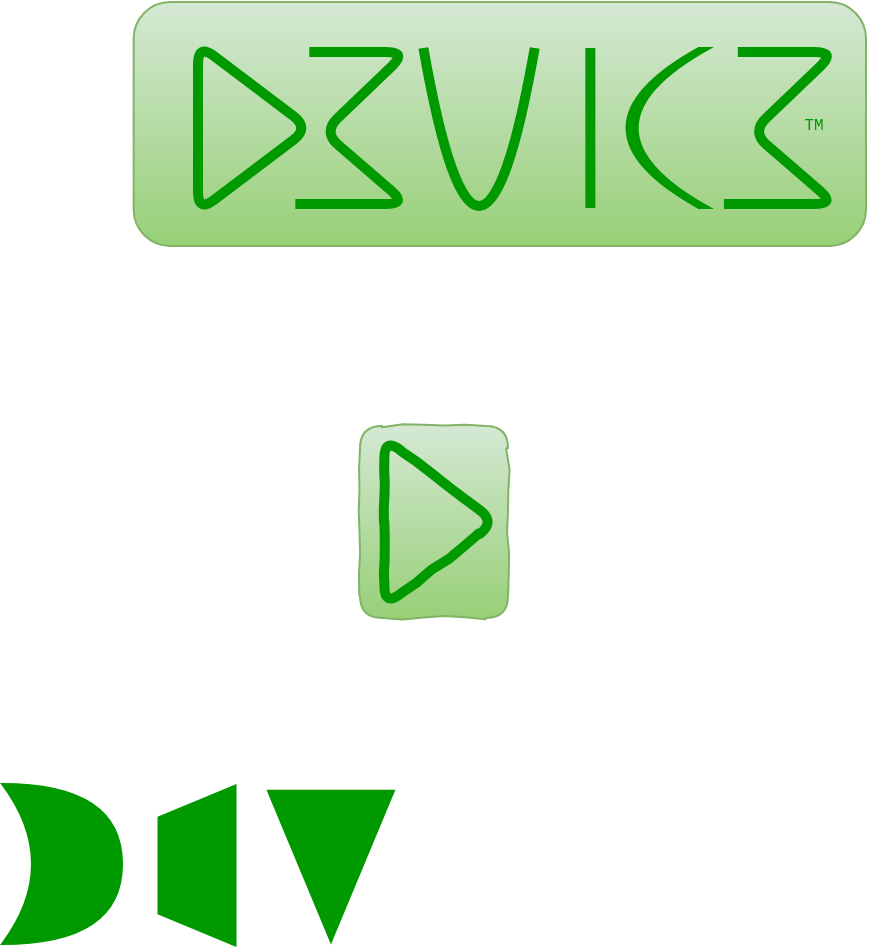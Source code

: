 <mxfile version="13.1.9" type="github">
  <diagram id="W21kjCjBcw54PkJHCKSu" name="Page-1">
    <mxGraphModel dx="1420" dy="807" grid="0" gridSize="10" guides="1" tooltips="1" connect="1" arrows="1" fold="1" page="1" pageScale="1" pageWidth="850" pageHeight="1100" math="0" shadow="0">
      <root>
        <mxCell id="0" />
        <mxCell id="1" parent="0" />
        <mxCell id="U6HVyg4jyfnwYGFgma0N-4" value="" style="rounded=1;whiteSpace=wrap;html=1;shadow=0;strokeWidth=1;fillColor=#d5e8d4;strokeColor=#82b366;gradientColor=#97d077;" parent="1" vertex="1">
          <mxGeometry x="207.83" y="97" width="366.17" height="122" as="geometry" />
        </mxCell>
        <mxCell id="tKD3vwLSFtcub1kZ8sqg-1" value="" style="triangle;whiteSpace=wrap;html=1;rounded=1;strokeColor=#009900;shadow=0;comic=0;strokeWidth=5;fillColor=none;" parent="1" vertex="1">
          <mxGeometry x="240" y="118" width="55.652" height="84" as="geometry" />
        </mxCell>
        <mxCell id="tKD3vwLSFtcub1kZ8sqg-4" value="" style="endArrow=none;html=1;curved=1;strokeColor=#009900;shadow=0;comic=0;strokeWidth=5;" parent="1" edge="1">
          <mxGeometry width="50" height="50" relative="1" as="geometry">
            <mxPoint x="352.696" y="120" as="sourcePoint" />
            <mxPoint x="408.348" y="120" as="targetPoint" />
            <Array as="points">
              <mxPoint x="380.522" y="278" />
            </Array>
          </mxGeometry>
        </mxCell>
        <mxCell id="tKD3vwLSFtcub1kZ8sqg-5" value="" style="endArrow=none;html=1;strokeWidth=5;fillColor=#d5e8d4;strokeColor=#009900;shadow=0;comic=0;" parent="1" edge="1">
          <mxGeometry width="50" height="50" relative="1" as="geometry">
            <mxPoint x="436.174" y="200" as="sourcePoint" />
            <mxPoint x="436.174" y="120" as="targetPoint" />
          </mxGeometry>
        </mxCell>
        <mxCell id="tKD3vwLSFtcub1kZ8sqg-7" value="" style="endArrow=none;html=1;strokeColor=#009900;shadow=0;comic=0;strokeWidth=5;" parent="1" edge="1">
          <mxGeometry width="50" height="50" relative="1" as="geometry">
            <mxPoint x="288.696" y="198" as="sourcePoint" />
            <mxPoint x="295.652" y="122" as="targetPoint" />
            <Array as="points">
              <mxPoint x="344.348" y="198" />
              <mxPoint x="302.609" y="162" />
              <mxPoint x="344.348" y="122" />
            </Array>
          </mxGeometry>
        </mxCell>
        <mxCell id="JPppOdnV444SuDeU7xFQ-1" value="" style="shape=dataStorage;whiteSpace=wrap;html=1;size=0.867;fillColor=#009900;strokeColor=#009900;shadow=0;" parent="1" vertex="1">
          <mxGeometry x="454.261" y="120" width="41.739" height="80" as="geometry" />
        </mxCell>
        <mxCell id="Hm2rXNlEBhApogHnTLwG-2" value="" style="endArrow=none;html=1;strokeColor=#009900;shadow=0;comic=0;strokeWidth=5;" parent="1" edge="1">
          <mxGeometry width="50" height="50" relative="1" as="geometry">
            <mxPoint x="502.957" y="198" as="sourcePoint" />
            <mxPoint x="509.913" y="122" as="targetPoint" />
            <Array as="points">
              <mxPoint x="558.609" y="198" />
              <mxPoint x="516.87" y="162" />
              <mxPoint x="558.609" y="122" />
            </Array>
          </mxGeometry>
        </mxCell>
        <mxCell id="Hm2rXNlEBhApogHnTLwG-4" value="&lt;font style=&quot;font-size: 8px&quot; face=&quot;Courier New&quot; color=&quot;#009900&quot;&gt;TM&lt;/font&gt;" style="text;html=1;strokeColor=none;fillColor=none;align=center;verticalAlign=middle;whiteSpace=wrap;rounded=0;shadow=1;fontFamily=Helvetica;" parent="1" vertex="1">
          <mxGeometry x="527.261" y="157" width="41.739" as="geometry" />
        </mxCell>
        <mxCell id="U6HVyg4jyfnwYGFgma0N-5" value="" style="rounded=1;whiteSpace=wrap;html=1;shadow=0;strokeWidth=1;fillColor=#d5e8d4;strokeColor=#82b366;gradientColor=#97d077;comic=1;" parent="1" vertex="1">
          <mxGeometry x="321" y="309" width="74" height="96" as="geometry" />
        </mxCell>
        <mxCell id="U6HVyg4jyfnwYGFgma0N-6" value="" style="triangle;whiteSpace=wrap;html=1;rounded=1;strokeColor=#009900;shadow=0;comic=1;strokeWidth=5;fillColor=none;" parent="1" vertex="1">
          <mxGeometry x="333.17" y="315" width="55.652" height="84" as="geometry" />
        </mxCell>
        <mxCell id="pl2b02fqRMHr-5f_gNEI-1" value="" style="shape=xor;whiteSpace=wrap;html=1;fillColor=#009900;strokeColor=#009900;" vertex="1" parent="1">
          <mxGeometry x="142" y="488" width="60" height="80" as="geometry" />
        </mxCell>
        <mxCell id="pl2b02fqRMHr-5f_gNEI-2" value="" style="triangle;whiteSpace=wrap;html=1;strokeColor=#009900;fillColor=#009900;rotation=0;direction=south;" vertex="1" parent="1">
          <mxGeometry x="274.95" y="491.35" width="63.05" height="75.65" as="geometry" />
        </mxCell>
        <mxCell id="pl2b02fqRMHr-5f_gNEI-3" value="" style="shape=trapezoid;perimeter=trapezoidPerimeter;whiteSpace=wrap;html=1;strokeColor=#009900;fillColor=#009900;rotation=-90;" vertex="1" parent="1">
          <mxGeometry x="199.5" y="509.5" width="80" height="38.5" as="geometry" />
        </mxCell>
      </root>
    </mxGraphModel>
  </diagram>
</mxfile>
